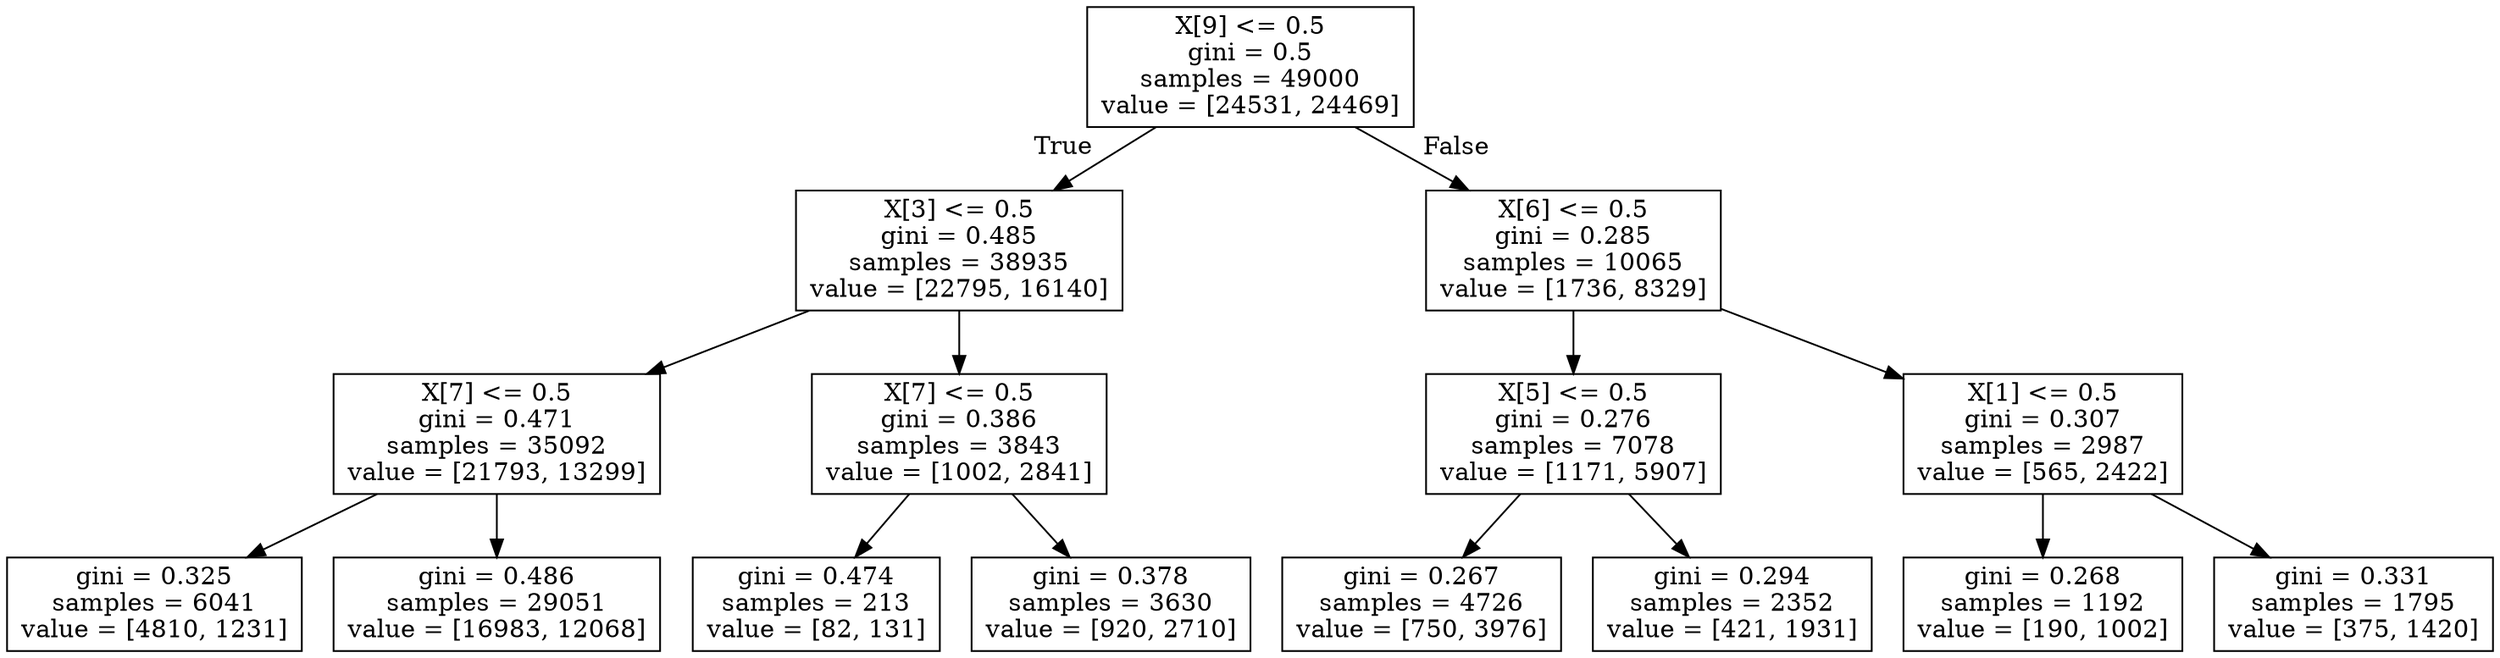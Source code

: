 digraph Tree {
node [shape=box] ;
0 [label="X[9] <= 0.5\ngini = 0.5\nsamples = 49000\nvalue = [24531, 24469]"] ;
1 [label="X[3] <= 0.5\ngini = 0.485\nsamples = 38935\nvalue = [22795, 16140]"] ;
0 -> 1 [labeldistance=2.5, labelangle=45, headlabel="True"] ;
2 [label="X[7] <= 0.5\ngini = 0.471\nsamples = 35092\nvalue = [21793, 13299]"] ;
1 -> 2 ;
3 [label="gini = 0.325\nsamples = 6041\nvalue = [4810, 1231]"] ;
2 -> 3 ;
4 [label="gini = 0.486\nsamples = 29051\nvalue = [16983, 12068]"] ;
2 -> 4 ;
5 [label="X[7] <= 0.5\ngini = 0.386\nsamples = 3843\nvalue = [1002, 2841]"] ;
1 -> 5 ;
6 [label="gini = 0.474\nsamples = 213\nvalue = [82, 131]"] ;
5 -> 6 ;
7 [label="gini = 0.378\nsamples = 3630\nvalue = [920, 2710]"] ;
5 -> 7 ;
8 [label="X[6] <= 0.5\ngini = 0.285\nsamples = 10065\nvalue = [1736, 8329]"] ;
0 -> 8 [labeldistance=2.5, labelangle=-45, headlabel="False"] ;
9 [label="X[5] <= 0.5\ngini = 0.276\nsamples = 7078\nvalue = [1171, 5907]"] ;
8 -> 9 ;
10 [label="gini = 0.267\nsamples = 4726\nvalue = [750, 3976]"] ;
9 -> 10 ;
11 [label="gini = 0.294\nsamples = 2352\nvalue = [421, 1931]"] ;
9 -> 11 ;
12 [label="X[1] <= 0.5\ngini = 0.307\nsamples = 2987\nvalue = [565, 2422]"] ;
8 -> 12 ;
13 [label="gini = 0.268\nsamples = 1192\nvalue = [190, 1002]"] ;
12 -> 13 ;
14 [label="gini = 0.331\nsamples = 1795\nvalue = [375, 1420]"] ;
12 -> 14 ;
}
